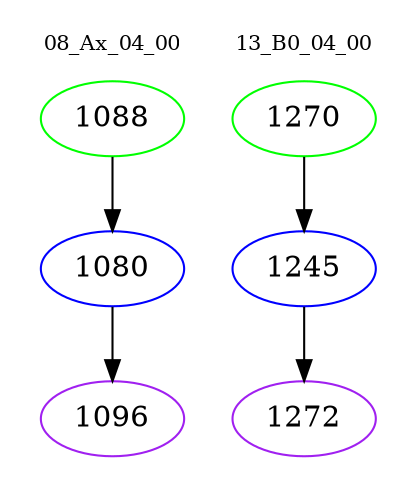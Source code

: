 digraph{
subgraph cluster_0 {
color = white
label = "08_Ax_04_00";
fontsize=10;
T0_1088 [label="1088", color="green"]
T0_1088 -> T0_1080 [color="black"]
T0_1080 [label="1080", color="blue"]
T0_1080 -> T0_1096 [color="black"]
T0_1096 [label="1096", color="purple"]
}
subgraph cluster_1 {
color = white
label = "13_B0_04_00";
fontsize=10;
T1_1270 [label="1270", color="green"]
T1_1270 -> T1_1245 [color="black"]
T1_1245 [label="1245", color="blue"]
T1_1245 -> T1_1272 [color="black"]
T1_1272 [label="1272", color="purple"]
}
}
